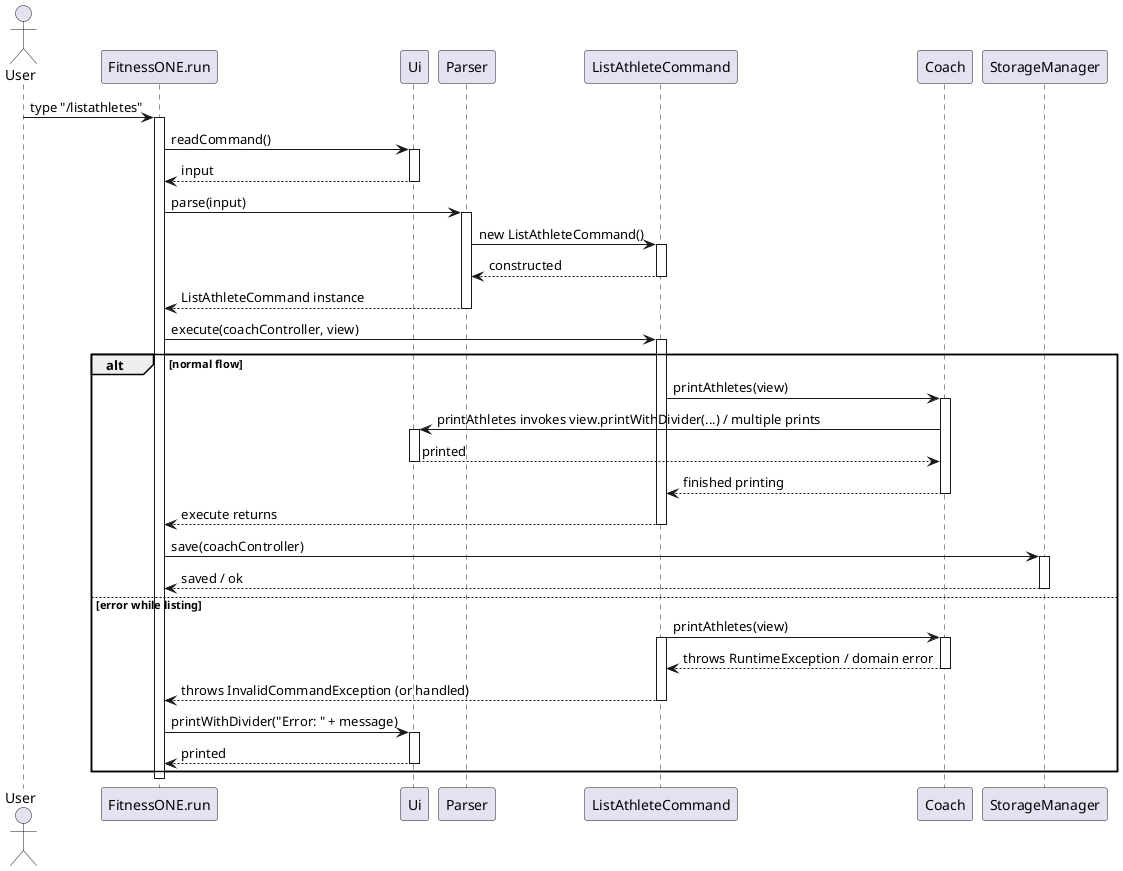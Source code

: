 @startuml
actor User
participant FitnessONE as "FitnessONE.run"
participant Ui as "Ui"
participant Parser as "Parser"
participant ListCmd as "ListAthleteCommand"
participant Coach as "Coach"
participant Storage as "StorageManager"

User -> FitnessONE : type "/listathletes"
activate FitnessONE

FitnessONE -> Ui : readCommand()
activate Ui
Ui --> FitnessONE : input
deactivate Ui

FitnessONE -> Parser : parse(input)
activate Parser
' Parser constructs the command so the activation bar is attached to the command header
Parser -> ListCmd ++ : new ListAthleteCommand()
ListCmd --> Parser -- : constructed
Parser --> FitnessONE : ListAthleteCommand instance
deactivate Parser

FitnessONE -> ListCmd : execute(coachController, view)
activate ListCmd

alt normal flow
    ListCmd -> Coach : printAthletes(view)
    activate Coach
    Coach -> Ui : printAthletes invokes view.printWithDivider(...) / multiple prints
    activate Ui
    Ui --> Coach : printed
    deactivate Ui
    Coach --> ListCmd : finished printing
    deactivate Coach

    ListCmd --> FitnessONE : execute returns
    deactivate ListCmd

    FitnessONE -> Storage : save(coachController)
    activate Storage
    Storage --> FitnessONE : saved / ok
    deactivate Storage
else error while listing
    ListCmd -> Coach : printAthletes(view)
    activate ListCmd
    activate Coach
    Coach --> ListCmd : throws RuntimeException / domain error
    deactivate Coach

    ListCmd --> FitnessONE : throws InvalidCommandException (or handled)
    deactivate ListCmd

    FitnessONE -> Ui : printWithDivider("Error: " + message)
    activate Ui
    Ui --> FitnessONE : printed
    deactivate Ui
end

deactivate FitnessONE
@enduml
